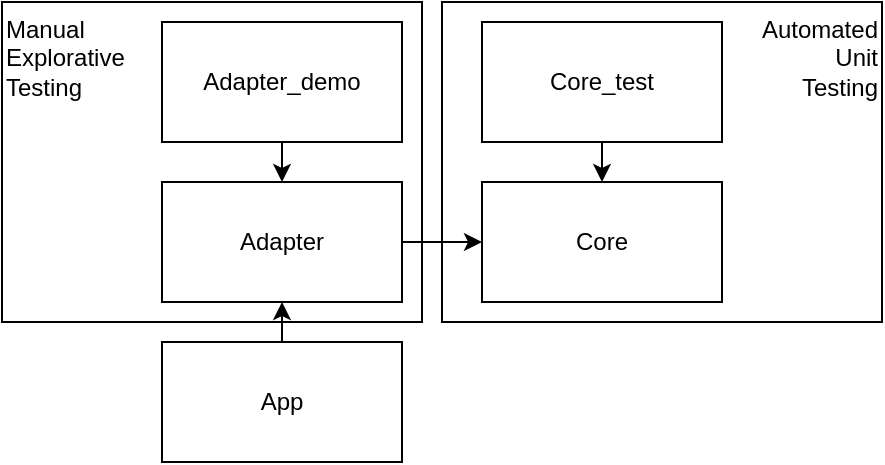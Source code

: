 <mxfile pages="3">
    <diagram name="Basic" id="HbhqEritjHn10FA2RO77">
        <mxGraphModel dx="1117" dy="508" grid="1" gridSize="10" guides="1" tooltips="1" connect="1" arrows="1" fold="1" page="1" pageScale="1" pageWidth="850" pageHeight="1100" math="0" shadow="0">
            <root>
                <mxCell id="0"/>
                <mxCell id="1" parent="0"/>
                <mxCell id="NEtxkHfMrJV4WWgsIpx1-10" value="Manual &lt;br&gt;Explorative &lt;br&gt;Testing" style="rounded=0;whiteSpace=wrap;html=1;verticalAlign=top;align=left;" vertex="1" parent="1">
                    <mxGeometry x="140" y="70" width="210" height="160" as="geometry"/>
                </mxCell>
                <mxCell id="NEtxkHfMrJV4WWgsIpx1-11" value="Automated&lt;br&gt;Unit&lt;br&gt;Testing" style="rounded=0;whiteSpace=wrap;html=1;verticalAlign=top;align=right;" vertex="1" parent="1">
                    <mxGeometry x="360" y="70" width="220" height="160" as="geometry"/>
                </mxCell>
                <mxCell id="NEtxkHfMrJV4WWgsIpx1-1" value="Core" style="rounded=0;whiteSpace=wrap;html=1;" vertex="1" parent="1">
                    <mxGeometry x="380" y="160" width="120" height="60" as="geometry"/>
                </mxCell>
                <mxCell id="NEtxkHfMrJV4WWgsIpx1-7" style="edgeStyle=none;html=1;" edge="1" parent="1" source="NEtxkHfMrJV4WWgsIpx1-2" target="NEtxkHfMrJV4WWgsIpx1-1">
                    <mxGeometry relative="1" as="geometry"/>
                </mxCell>
                <mxCell id="NEtxkHfMrJV4WWgsIpx1-2" value="Adapter" style="rounded=0;whiteSpace=wrap;html=1;" vertex="1" parent="1">
                    <mxGeometry x="220" y="160" width="120" height="60" as="geometry"/>
                </mxCell>
                <mxCell id="NEtxkHfMrJV4WWgsIpx1-8" style="edgeStyle=none;html=1;" edge="1" parent="1" source="NEtxkHfMrJV4WWgsIpx1-3" target="NEtxkHfMrJV4WWgsIpx1-1">
                    <mxGeometry relative="1" as="geometry"/>
                </mxCell>
                <mxCell id="NEtxkHfMrJV4WWgsIpx1-3" value="Core_test" style="rounded=0;whiteSpace=wrap;html=1;" vertex="1" parent="1">
                    <mxGeometry x="380" y="80" width="120" height="60" as="geometry"/>
                </mxCell>
                <mxCell id="NEtxkHfMrJV4WWgsIpx1-6" style="edgeStyle=none;html=1;" edge="1" parent="1" source="NEtxkHfMrJV4WWgsIpx1-4" target="NEtxkHfMrJV4WWgsIpx1-2">
                    <mxGeometry relative="1" as="geometry"/>
                </mxCell>
                <mxCell id="NEtxkHfMrJV4WWgsIpx1-4" value="Adapter_demo" style="rounded=0;whiteSpace=wrap;html=1;" vertex="1" parent="1">
                    <mxGeometry x="220" y="80" width="120" height="60" as="geometry"/>
                </mxCell>
                <mxCell id="NEtxkHfMrJV4WWgsIpx1-9" style="edgeStyle=none;html=1;" edge="1" parent="1" source="NEtxkHfMrJV4WWgsIpx1-5" target="NEtxkHfMrJV4WWgsIpx1-2">
                    <mxGeometry relative="1" as="geometry"/>
                </mxCell>
                <mxCell id="NEtxkHfMrJV4WWgsIpx1-5" value="App" style="rounded=0;whiteSpace=wrap;html=1;" vertex="1" parent="1">
                    <mxGeometry x="220" y="240" width="120" height="60" as="geometry"/>
                </mxCell>
            </root>
        </mxGraphModel>
    </diagram>
</mxfile>